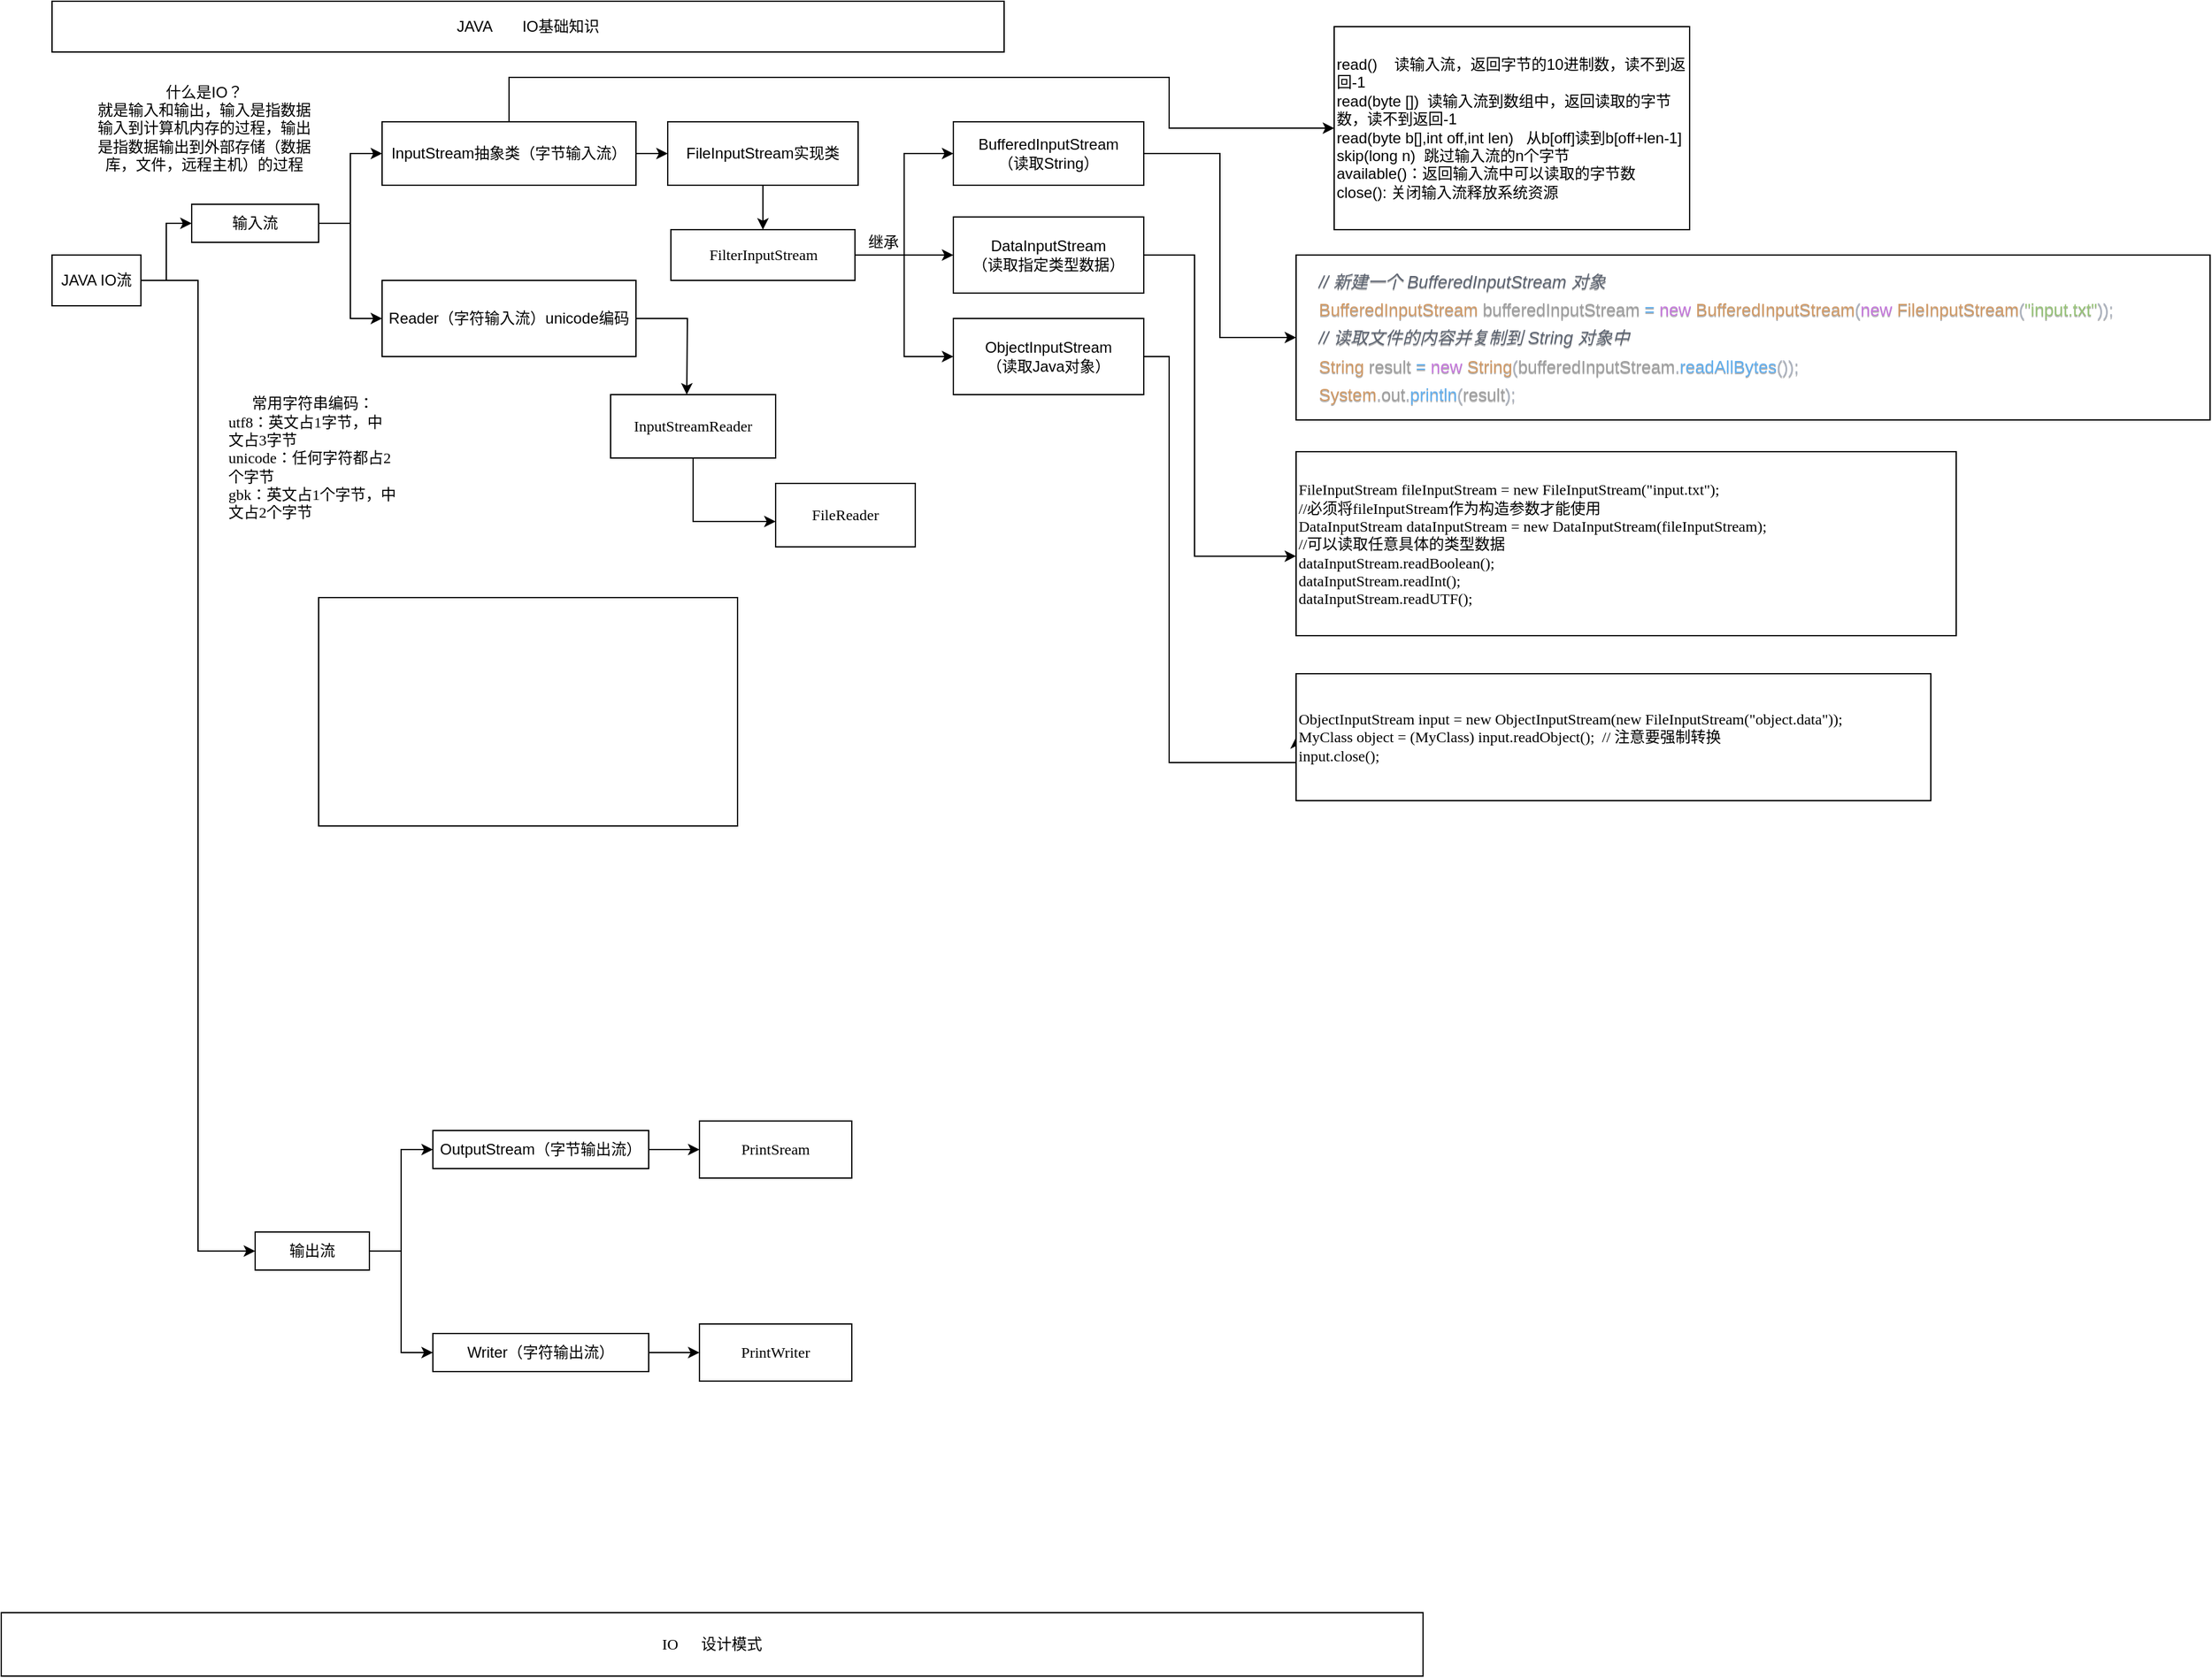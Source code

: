 <mxfile>
    <diagram id="oM7vXEvF-nyBrCfh50hu" name="第 1 页">
        <mxGraphModel dx="571" dy="419" grid="1" gridSize="10" guides="1" tooltips="1" connect="1" arrows="1" fold="1" page="1" pageScale="1" pageWidth="1390" pageHeight="980" math="0" shadow="0">
            <root>
                <mxCell id="0"/>
                <mxCell id="1" parent="0"/>
                <mxCell id="KMKHdDrqFi0lqZ_SUr9B-1" value="JAVA&amp;nbsp; &amp;nbsp; &amp;nbsp; &amp;nbsp;IO基础知识" style="rounded=0;whiteSpace=wrap;html=1;" parent="1" vertex="1">
                    <mxGeometry x="40" y="30" width="750" height="40" as="geometry"/>
                </mxCell>
                <mxCell id="KMKHdDrqFi0lqZ_SUr9B-28" style="edgeStyle=orthogonalEdgeStyle;rounded=0;orthogonalLoop=1;jettySize=auto;html=1;entryX=0;entryY=0.5;entryDx=0;entryDy=0;" parent="1" source="KMKHdDrqFi0lqZ_SUr9B-2" target="KMKHdDrqFi0lqZ_SUr9B-12" edge="1">
                    <mxGeometry relative="1" as="geometry"/>
                </mxCell>
                <mxCell id="KMKHdDrqFi0lqZ_SUr9B-29" style="edgeStyle=orthogonalEdgeStyle;rounded=0;orthogonalLoop=1;jettySize=auto;html=1;entryX=0;entryY=0.5;entryDx=0;entryDy=0;" parent="1" source="KMKHdDrqFi0lqZ_SUr9B-2" target="KMKHdDrqFi0lqZ_SUr9B-14" edge="1">
                    <mxGeometry relative="1" as="geometry"/>
                </mxCell>
                <mxCell id="KMKHdDrqFi0lqZ_SUr9B-2" value="输入流" style="rounded=0;whiteSpace=wrap;html=1;" parent="1" vertex="1">
                    <mxGeometry x="150" y="190" width="100" height="30" as="geometry"/>
                </mxCell>
                <mxCell id="KMKHdDrqFi0lqZ_SUr9B-20" style="edgeStyle=orthogonalEdgeStyle;rounded=0;orthogonalLoop=1;jettySize=auto;html=1;entryX=0;entryY=0.5;entryDx=0;entryDy=0;" parent="1" source="KMKHdDrqFi0lqZ_SUr9B-3" target="KMKHdDrqFi0lqZ_SUr9B-18" edge="1">
                    <mxGeometry relative="1" as="geometry"/>
                </mxCell>
                <mxCell id="KMKHdDrqFi0lqZ_SUr9B-21" style="edgeStyle=orthogonalEdgeStyle;rounded=0;orthogonalLoop=1;jettySize=auto;html=1;entryX=0;entryY=0.5;entryDx=0;entryDy=0;" parent="1" source="KMKHdDrqFi0lqZ_SUr9B-3" target="KMKHdDrqFi0lqZ_SUr9B-19" edge="1">
                    <mxGeometry relative="1" as="geometry"/>
                </mxCell>
                <mxCell id="KMKHdDrqFi0lqZ_SUr9B-3" value="输出流" style="rounded=0;whiteSpace=wrap;html=1;" parent="1" vertex="1">
                    <mxGeometry x="200" y="1000" width="90" height="30" as="geometry"/>
                </mxCell>
                <mxCell id="KMKHdDrqFi0lqZ_SUr9B-5" value="什么是IO？&lt;br&gt;就是输入和输出，输入是指数据输入到计算机内存的过程，输出是指数据输出到外部存储（数据库，文件，远程主机）的过程" style="text;html=1;strokeColor=none;fillColor=none;align=center;verticalAlign=middle;whiteSpace=wrap;rounded=0;" parent="1" vertex="1">
                    <mxGeometry x="70" y="90" width="180" height="80" as="geometry"/>
                </mxCell>
                <mxCell id="KMKHdDrqFi0lqZ_SUr9B-9" style="edgeStyle=orthogonalEdgeStyle;rounded=0;orthogonalLoop=1;jettySize=auto;html=1;entryX=0;entryY=0.5;entryDx=0;entryDy=0;" parent="1" source="KMKHdDrqFi0lqZ_SUr9B-8" target="KMKHdDrqFi0lqZ_SUr9B-2" edge="1">
                    <mxGeometry relative="1" as="geometry"/>
                </mxCell>
                <mxCell id="KMKHdDrqFi0lqZ_SUr9B-10" style="edgeStyle=orthogonalEdgeStyle;rounded=0;orthogonalLoop=1;jettySize=auto;html=1;entryX=0;entryY=0.5;entryDx=0;entryDy=0;" parent="1" source="KMKHdDrqFi0lqZ_SUr9B-8" target="KMKHdDrqFi0lqZ_SUr9B-3" edge="1">
                    <mxGeometry relative="1" as="geometry"/>
                </mxCell>
                <mxCell id="KMKHdDrqFi0lqZ_SUr9B-8" value="JAVA IO流" style="rounded=0;whiteSpace=wrap;html=1;" parent="1" vertex="1">
                    <mxGeometry x="40" y="230" width="70" height="40" as="geometry"/>
                </mxCell>
                <mxCell id="KMKHdDrqFi0lqZ_SUr9B-22" style="edgeStyle=orthogonalEdgeStyle;rounded=0;orthogonalLoop=1;jettySize=auto;html=1;entryX=0;entryY=0.5;entryDx=0;entryDy=0;" parent="1" source="KMKHdDrqFi0lqZ_SUr9B-12" target="KMKHdDrqFi0lqZ_SUr9B-24" edge="1">
                    <mxGeometry relative="1" as="geometry">
                        <mxPoint x="510" y="175" as="targetPoint"/>
                    </mxGeometry>
                </mxCell>
                <mxCell id="KMKHdDrqFi0lqZ_SUr9B-25" style="edgeStyle=orthogonalEdgeStyle;rounded=0;orthogonalLoop=1;jettySize=auto;html=1;entryX=0;entryY=0.5;entryDx=0;entryDy=0;" parent="1" source="KMKHdDrqFi0lqZ_SUr9B-12" target="KMKHdDrqFi0lqZ_SUr9B-23" edge="1">
                    <mxGeometry relative="1" as="geometry">
                        <Array as="points">
                            <mxPoint x="400" y="90"/>
                            <mxPoint x="920" y="90"/>
                            <mxPoint x="920" y="130"/>
                        </Array>
                    </mxGeometry>
                </mxCell>
                <mxCell id="KMKHdDrqFi0lqZ_SUr9B-12" value="InputStream抽象类（字节输入流）" style="rounded=0;whiteSpace=wrap;html=1;" parent="1" vertex="1">
                    <mxGeometry x="300" y="125" width="200" height="50" as="geometry"/>
                </mxCell>
                <mxCell id="KMKHdDrqFi0lqZ_SUr9B-49" style="edgeStyle=orthogonalEdgeStyle;rounded=0;orthogonalLoop=1;jettySize=auto;html=1;fontFamily=Verdana;" parent="1" source="KMKHdDrqFi0lqZ_SUr9B-14" edge="1">
                    <mxGeometry relative="1" as="geometry">
                        <mxPoint x="540" y="340.0" as="targetPoint"/>
                    </mxGeometry>
                </mxCell>
                <mxCell id="KMKHdDrqFi0lqZ_SUr9B-14" value="Reader（字符输入流）unicode编码" style="rounded=0;whiteSpace=wrap;html=1;" parent="1" vertex="1">
                    <mxGeometry x="300" y="250" width="200" height="60" as="geometry"/>
                </mxCell>
                <mxCell id="KMKHdDrqFi0lqZ_SUr9B-53" style="edgeStyle=orthogonalEdgeStyle;rounded=0;orthogonalLoop=1;jettySize=auto;html=1;fontFamily=Verdana;" parent="1" source="KMKHdDrqFi0lqZ_SUr9B-18" edge="1">
                    <mxGeometry relative="1" as="geometry">
                        <mxPoint x="550" y="935" as="targetPoint"/>
                    </mxGeometry>
                </mxCell>
                <mxCell id="KMKHdDrqFi0lqZ_SUr9B-18" value="OutputStream（字节输出流）" style="rounded=0;whiteSpace=wrap;html=1;" parent="1" vertex="1">
                    <mxGeometry x="340" y="920" width="170" height="30" as="geometry"/>
                </mxCell>
                <mxCell id="KMKHdDrqFi0lqZ_SUr9B-56" style="edgeStyle=orthogonalEdgeStyle;rounded=0;orthogonalLoop=1;jettySize=auto;html=1;entryX=0;entryY=0.5;entryDx=0;entryDy=0;fontFamily=Verdana;" parent="1" source="KMKHdDrqFi0lqZ_SUr9B-19" target="KMKHdDrqFi0lqZ_SUr9B-55" edge="1">
                    <mxGeometry relative="1" as="geometry"/>
                </mxCell>
                <mxCell id="KMKHdDrqFi0lqZ_SUr9B-19" value="Writer（字符输出流）" style="rounded=0;whiteSpace=wrap;html=1;" parent="1" vertex="1">
                    <mxGeometry x="340" y="1080" width="170" height="30" as="geometry"/>
                </mxCell>
                <mxCell id="KMKHdDrqFi0lqZ_SUr9B-23" value="read()&amp;nbsp; &amp;nbsp; 读输入流，返回字节的10进制数，读不到返回-1&lt;br&gt;read(byte [])&amp;nbsp; 读输入流到数组中，返回读取的字节数，读不到返回-1&lt;br&gt;read(byte b[],int off,int len)&amp;nbsp; &amp;nbsp;从b[off]读到b[off+len-1]&lt;br&gt;skip(long n)&amp;nbsp; 跳过输入流的n个字节&lt;br&gt;available()：返回输入流中可以读取的字节数&lt;br&gt;close(): 关闭输入流释放系统资源" style="rounded=0;whiteSpace=wrap;html=1;align=left;" parent="1" vertex="1">
                    <mxGeometry x="1050" y="50" width="280" height="160" as="geometry"/>
                </mxCell>
                <mxCell id="KMKHdDrqFi0lqZ_SUr9B-62" style="edgeStyle=orthogonalEdgeStyle;rounded=0;orthogonalLoop=1;jettySize=auto;html=1;entryX=0.5;entryY=0;entryDx=0;entryDy=0;fontFamily=Verdana;" parent="1" source="KMKHdDrqFi0lqZ_SUr9B-24" target="KMKHdDrqFi0lqZ_SUr9B-61" edge="1">
                    <mxGeometry relative="1" as="geometry"/>
                </mxCell>
                <mxCell id="KMKHdDrqFi0lqZ_SUr9B-24" value="FileInputStream实现类" style="rounded=0;whiteSpace=wrap;html=1;" parent="1" vertex="1">
                    <mxGeometry x="525" y="125" width="150" height="50" as="geometry"/>
                </mxCell>
                <mxCell id="KMKHdDrqFi0lqZ_SUr9B-34" style="edgeStyle=orthogonalEdgeStyle;rounded=0;orthogonalLoop=1;jettySize=auto;html=1;entryX=0;entryY=0.5;entryDx=0;entryDy=0;" parent="1" source="KMKHdDrqFi0lqZ_SUr9B-26" target="KMKHdDrqFi0lqZ_SUr9B-33" edge="1">
                    <mxGeometry relative="1" as="geometry">
                        <mxPoint x="980" y="330" as="targetPoint"/>
                    </mxGeometry>
                </mxCell>
                <mxCell id="KMKHdDrqFi0lqZ_SUr9B-26" value="BufferedInputStream&lt;br&gt;（读取String）" style="rounded=0;whiteSpace=wrap;html=1;" parent="1" vertex="1">
                    <mxGeometry x="750" y="125" width="150" height="50" as="geometry"/>
                </mxCell>
                <mxCell id="KMKHdDrqFi0lqZ_SUr9B-31" value="继承" style="text;html=1;strokeColor=none;fillColor=none;align=center;verticalAlign=middle;whiteSpace=wrap;rounded=0;" parent="1" vertex="1">
                    <mxGeometry x="670" y="210" width="50" height="20" as="geometry"/>
                </mxCell>
                <mxCell id="KMKHdDrqFi0lqZ_SUr9B-33" value="&lt;p style=&quot;margin-top: 0.85rem; margin-bottom: 0.85rem; margin-left: var(--line-numbers-width); overflow: auto; padding: 1rem; border-radius: 6px; line-height: 1.4; position: relative; z-index: 1; background: 0px 0px; vertical-align: middle; text-shadow: rgba(0, 0, 0, 0.3) 0px 1px; tab-size: 2; color: rgb(158, 158, 158); font-size: 16px;&quot;&gt;&lt;code style=&quot;font-family: var(--font-family-code); padding: 0px; border-radius: 0px; font-size: 0.85em; overflow-wrap: unset; transition: color var(--color-transition); margin: 0px; color: var(--code-color); word-spacing: normal; word-break: normal; hyphens: none; -webkit-font-smoothing: auto; background: 0px 0px !important;&quot;&gt;&lt;span style=&quot;color: rgb(92, 99, 112); font-style: italic;&quot; class=&quot;token comment&quot;&gt;// 新建一个 BufferedInputStream 对象&lt;br&gt;&lt;/span&gt;&lt;/code&gt;&lt;code style=&quot;font-family: var(--font-family-code); padding: 0px; border-radius: 0px; font-size: 0.85em; overflow-wrap: unset; transition: color var(--color-transition); margin: 0px; color: var(--code-color); word-spacing: normal; word-break: normal; hyphens: none; -webkit-font-smoothing: auto; background: 0px 0px !important;&quot;&gt;&lt;span style=&quot;color: rgb(209, 154, 102);&quot; class=&quot;token class-name&quot;&gt;BufferedInputStream&lt;/span&gt; bufferedInputStream &lt;span style=&quot;color: rgb(97, 175, 239);&quot; class=&quot;token operator&quot;&gt;=&lt;/span&gt; &lt;span style=&quot;color: rgb(198, 120, 221);&quot; class=&quot;token keyword&quot;&gt;new&lt;/span&gt; &lt;span style=&quot;color: rgb(209, 154, 102);&quot; class=&quot;token class-name&quot;&gt;BufferedInputStream&lt;/span&gt;&lt;span style=&quot;color: rgb(171, 178, 191);&quot; class=&quot;token punctuation&quot;&gt;(&lt;/span&gt;&lt;span style=&quot;color: rgb(198, 120, 221);&quot; class=&quot;token keyword&quot;&gt;new&lt;/span&gt; &lt;span style=&quot;color: rgb(209, 154, 102);&quot; class=&quot;token class-name&quot;&gt;FileInputStream&lt;/span&gt;&lt;span style=&quot;color: rgb(171, 178, 191);&quot; class=&quot;token punctuation&quot;&gt;(&lt;/span&gt;&lt;span style=&quot;color: rgb(152, 195, 121);&quot; class=&quot;token string&quot;&gt;&quot;input.txt&quot;&lt;/span&gt;&lt;span style=&quot;color: rgb(171, 178, 191);&quot; class=&quot;token punctuation&quot;&gt;)&lt;/span&gt;&lt;span style=&quot;color: rgb(171, 178, 191);&quot; class=&quot;token punctuation&quot;&gt;)&lt;/span&gt;&lt;span style=&quot;color: rgb(171, 178, 191);&quot; class=&quot;token punctuation&quot;&gt;;&lt;br&gt;&lt;/span&gt;&lt;/code&gt;&lt;code style=&quot;font-family: var(--font-family-code); padding: 0px; border-radius: 0px; font-size: 0.85em; overflow-wrap: unset; transition: color var(--color-transition); margin: 0px; color: var(--code-color); word-spacing: normal; word-break: normal; hyphens: none; -webkit-font-smoothing: auto; background: 0px 0px !important;&quot;&gt;&lt;span style=&quot;color: rgb(92, 99, 112); font-style: italic;&quot; class=&quot;token comment&quot;&gt;// 读取文件的内容并复制到 String 对象中&lt;br&gt;&lt;/span&gt;&lt;/code&gt;&lt;code style=&quot;font-family: var(--font-family-code); padding: 0px; border-radius: 0px; font-size: 0.85em; overflow-wrap: unset; transition: color var(--color-transition); margin: 0px; color: var(--code-color); word-spacing: normal; word-break: normal; hyphens: none; -webkit-font-smoothing: auto; background: 0px 0px !important;&quot;&gt;&lt;span style=&quot;color: rgb(209, 154, 102);&quot; class=&quot;token class-name&quot;&gt;String&lt;/span&gt; result &lt;span style=&quot;color: rgb(97, 175, 239);&quot; class=&quot;token operator&quot;&gt;=&lt;/span&gt; &lt;span style=&quot;color: rgb(198, 120, 221);&quot; class=&quot;token keyword&quot;&gt;new&lt;/span&gt; &lt;span style=&quot;color: rgb(209, 154, 102);&quot; class=&quot;token class-name&quot;&gt;String&lt;/span&gt;&lt;span style=&quot;color: rgb(171, 178, 191);&quot; class=&quot;token punctuation&quot;&gt;(&lt;/span&gt;bufferedInputStream&lt;span style=&quot;color: rgb(171, 178, 191);&quot; class=&quot;token punctuation&quot;&gt;.&lt;/span&gt;&lt;span style=&quot;color: rgb(97, 175, 239);&quot; class=&quot;token function&quot;&gt;readAllBytes&lt;/span&gt;&lt;span style=&quot;color: rgb(171, 178, 191);&quot; class=&quot;token punctuation&quot;&gt;(&lt;/span&gt;&lt;span style=&quot;color: rgb(171, 178, 191);&quot; class=&quot;token punctuation&quot;&gt;)&lt;/span&gt;&lt;span style=&quot;color: rgb(171, 178, 191);&quot; class=&quot;token punctuation&quot;&gt;)&lt;/span&gt;&lt;span style=&quot;color: rgb(171, 178, 191);&quot; class=&quot;token punctuation&quot;&gt;;&lt;br&gt;&lt;/span&gt;&lt;/code&gt;&lt;code style=&quot;font-family: var(--font-family-code); padding: 0px; border-radius: 0px; font-size: 0.85em; overflow-wrap: unset; transition: color var(--color-transition); margin: 0px; color: var(--code-color); word-spacing: normal; word-break: normal; hyphens: none; -webkit-font-smoothing: auto; background: 0px 0px !important;&quot;&gt;&lt;span style=&quot;color: rgb(209, 154, 102);&quot; class=&quot;token class-name&quot;&gt;System&lt;/span&gt;&lt;span style=&quot;color: rgb(171, 178, 191);&quot; class=&quot;token punctuation&quot;&gt;.&lt;/span&gt;out&lt;span style=&quot;color: rgb(171, 178, 191);&quot; class=&quot;token punctuation&quot;&gt;.&lt;/span&gt;&lt;span style=&quot;color: rgb(97, 175, 239);&quot; class=&quot;token function&quot;&gt;println&lt;/span&gt;&lt;span style=&quot;color: rgb(171, 178, 191);&quot; class=&quot;token punctuation&quot;&gt;(&lt;/span&gt;result&lt;span style=&quot;color: rgb(171, 178, 191);&quot; class=&quot;token punctuation&quot;&gt;)&lt;/span&gt;&lt;span style=&quot;color: rgb(171, 178, 191);&quot; class=&quot;token punctuation&quot;&gt;;&lt;/span&gt;&lt;/code&gt;&lt;/p&gt;" style="rounded=0;whiteSpace=wrap;html=1;align=left;" parent="1" vertex="1">
                    <mxGeometry x="1020" y="230" width="720" height="130" as="geometry"/>
                </mxCell>
                <mxCell id="KMKHdDrqFi0lqZ_SUr9B-42" style="edgeStyle=orthogonalEdgeStyle;rounded=0;orthogonalLoop=1;jettySize=auto;html=1;entryX=0;entryY=0.568;entryDx=0;entryDy=0;entryPerimeter=0;fontFamily=Verdana;" parent="1" source="KMKHdDrqFi0lqZ_SUr9B-36" target="KMKHdDrqFi0lqZ_SUr9B-40" edge="1">
                    <mxGeometry relative="1" as="geometry">
                        <Array as="points">
                            <mxPoint x="940" y="230"/>
                            <mxPoint x="940" y="467"/>
                        </Array>
                    </mxGeometry>
                </mxCell>
                <mxCell id="KMKHdDrqFi0lqZ_SUr9B-36" value="DataInputStream&lt;br&gt;（读取指定类型数据）" style="rounded=0;whiteSpace=wrap;html=1;" parent="1" vertex="1">
                    <mxGeometry x="750" y="200" width="150" height="60" as="geometry"/>
                </mxCell>
                <mxCell id="KMKHdDrqFi0lqZ_SUr9B-44" style="edgeStyle=orthogonalEdgeStyle;rounded=0;orthogonalLoop=1;jettySize=auto;html=1;fontFamily=Verdana;entryX=0;entryY=0.5;entryDx=0;entryDy=0;" parent="1" source="KMKHdDrqFi0lqZ_SUr9B-37" target="KMKHdDrqFi0lqZ_SUr9B-45" edge="1">
                    <mxGeometry relative="1" as="geometry">
                        <mxPoint x="920" y="580" as="targetPoint"/>
                        <Array as="points">
                            <mxPoint x="920" y="310"/>
                            <mxPoint x="920" y="630"/>
                        </Array>
                    </mxGeometry>
                </mxCell>
                <mxCell id="KMKHdDrqFi0lqZ_SUr9B-37" value="ObjectInputStream&lt;br&gt;（读取Java对象）" style="rounded=0;whiteSpace=wrap;html=1;" parent="1" vertex="1">
                    <mxGeometry x="750" y="280" width="150" height="60" as="geometry"/>
                </mxCell>
                <mxCell id="KMKHdDrqFi0lqZ_SUr9B-40" value="&lt;div style=&quot;font-family: Verdana;&quot;&gt;FileInputStream fileInputStream = new FileInputStream(&quot;input.txt&quot;);&lt;/div&gt;&lt;div style=&quot;font-family: Verdana;&quot;&gt;//必须将fileInputStream作为构造参数才能使用&lt;/div&gt;&lt;div style=&quot;font-family: Verdana;&quot;&gt;DataInputStream dataInputStream = new DataInputStream(fileInputStream);&lt;/div&gt;&lt;div style=&quot;font-family: Verdana;&quot;&gt;//可以读取任意具体的类型数据&lt;/div&gt;&lt;div style=&quot;font-family: Verdana;&quot;&gt;dataInputStream.readBoolean();&lt;/div&gt;&lt;div style=&quot;font-family: Verdana;&quot;&gt;dataInputStream.readInt();&lt;/div&gt;&lt;div style=&quot;font-family: Verdana;&quot;&gt;dataInputStream.readUTF();&lt;/div&gt;" style="rounded=0;whiteSpace=wrap;html=1;align=left;fillColor=none;" parent="1" vertex="1">
                    <mxGeometry x="1020" y="385" width="520" height="145" as="geometry"/>
                </mxCell>
                <mxCell id="KMKHdDrqFi0lqZ_SUr9B-45" value="&lt;div&gt;ObjectInputStream input = new ObjectInputStream(new FileInputStream(&quot;object.data&quot;));&lt;/div&gt;&lt;div&gt;MyClass object = (MyClass) input.readObject();&amp;nbsp; // 注意要强制转换&lt;/div&gt;&lt;div&gt;input.close();&lt;/div&gt;" style="rounded=0;whiteSpace=wrap;html=1;fontFamily=Verdana;align=left;" parent="1" vertex="1">
                    <mxGeometry x="1020" y="560" width="500" height="100" as="geometry"/>
                </mxCell>
                <mxCell id="KMKHdDrqFi0lqZ_SUr9B-47" value="" style="rounded=0;whiteSpace=wrap;html=1;fontFamily=Verdana;" parent="1" vertex="1">
                    <mxGeometry x="250" y="500" width="330" height="180" as="geometry"/>
                </mxCell>
                <mxCell id="KMKHdDrqFi0lqZ_SUr9B-48" value="常用字符串编码：&lt;br&gt;&lt;div style=&quot;text-align: left;&quot;&gt;&lt;span style=&quot;background-color: initial;&quot;&gt;utf8：英文占1字节，中文占3字节&lt;/span&gt;&lt;/div&gt;&lt;div style=&quot;text-align: left;&quot;&gt;&lt;span style=&quot;background-color: initial;&quot;&gt;unicode：任何字符都占2个字节&lt;/span&gt;&lt;/div&gt;&lt;div style=&quot;text-align: left;&quot;&gt;&lt;span style=&quot;background-color: initial;&quot;&gt;gbk：英文占1个字节，中文占2个字节&lt;/span&gt;&lt;/div&gt;" style="text;html=1;strokeColor=none;fillColor=none;align=center;verticalAlign=middle;whiteSpace=wrap;rounded=0;fontFamily=Verdana;" parent="1" vertex="1">
                    <mxGeometry x="177.5" y="330" width="135" height="120" as="geometry"/>
                </mxCell>
                <mxCell id="KMKHdDrqFi0lqZ_SUr9B-51" style="edgeStyle=orthogonalEdgeStyle;rounded=0;orthogonalLoop=1;jettySize=auto;html=1;fontFamily=Verdana;" parent="1" source="KMKHdDrqFi0lqZ_SUr9B-50" target="KMKHdDrqFi0lqZ_SUr9B-52" edge="1">
                    <mxGeometry relative="1" as="geometry">
                        <mxPoint x="590" y="410" as="targetPoint"/>
                        <Array as="points">
                            <mxPoint x="545" y="440"/>
                        </Array>
                    </mxGeometry>
                </mxCell>
                <mxCell id="KMKHdDrqFi0lqZ_SUr9B-50" value="InputStreamReader" style="rounded=0;whiteSpace=wrap;html=1;fontFamily=Verdana;" parent="1" vertex="1">
                    <mxGeometry x="480" y="340" width="130" height="50" as="geometry"/>
                </mxCell>
                <mxCell id="KMKHdDrqFi0lqZ_SUr9B-52" value="FileReader" style="rounded=0;whiteSpace=wrap;html=1;fontFamily=Verdana;" parent="1" vertex="1">
                    <mxGeometry x="610" y="410" width="110" height="50" as="geometry"/>
                </mxCell>
                <mxCell id="KMKHdDrqFi0lqZ_SUr9B-54" value="PrintSream" style="rounded=0;whiteSpace=wrap;html=1;fontFamily=Verdana;" parent="1" vertex="1">
                    <mxGeometry x="550" y="912.5" width="120" height="45" as="geometry"/>
                </mxCell>
                <mxCell id="KMKHdDrqFi0lqZ_SUr9B-55" value="PrintWriter" style="rounded=0;whiteSpace=wrap;html=1;fontFamily=Verdana;" parent="1" vertex="1">
                    <mxGeometry x="550" y="1072.5" width="120" height="45" as="geometry"/>
                </mxCell>
                <mxCell id="KMKHdDrqFi0lqZ_SUr9B-58" value="IO&amp;nbsp; &amp;nbsp; &amp;nbsp; 设计模式" style="rounded=0;whiteSpace=wrap;html=1;fontFamily=Verdana;" parent="1" vertex="1">
                    <mxGeometry y="1300" width="1120" height="50" as="geometry"/>
                </mxCell>
                <mxCell id="KMKHdDrqFi0lqZ_SUr9B-65" style="edgeStyle=orthogonalEdgeStyle;rounded=0;orthogonalLoop=1;jettySize=auto;html=1;entryX=0;entryY=0.5;entryDx=0;entryDy=0;fontFamily=Verdana;" parent="1" source="KMKHdDrqFi0lqZ_SUr9B-61" target="KMKHdDrqFi0lqZ_SUr9B-26" edge="1">
                    <mxGeometry relative="1" as="geometry"/>
                </mxCell>
                <mxCell id="KMKHdDrqFi0lqZ_SUr9B-66" style="edgeStyle=orthogonalEdgeStyle;rounded=0;orthogonalLoop=1;jettySize=auto;html=1;exitX=1;exitY=0.5;exitDx=0;exitDy=0;entryX=0;entryY=0.5;entryDx=0;entryDy=0;fontFamily=Verdana;" parent="1" source="KMKHdDrqFi0lqZ_SUr9B-61" target="KMKHdDrqFi0lqZ_SUr9B-36" edge="1">
                    <mxGeometry relative="1" as="geometry"/>
                </mxCell>
                <mxCell id="KMKHdDrqFi0lqZ_SUr9B-67" style="edgeStyle=orthogonalEdgeStyle;rounded=0;orthogonalLoop=1;jettySize=auto;html=1;exitX=1;exitY=0.5;exitDx=0;exitDy=0;entryX=0;entryY=0.5;entryDx=0;entryDy=0;fontFamily=Verdana;" parent="1" source="KMKHdDrqFi0lqZ_SUr9B-61" target="KMKHdDrqFi0lqZ_SUr9B-37" edge="1">
                    <mxGeometry relative="1" as="geometry"/>
                </mxCell>
                <mxCell id="KMKHdDrqFi0lqZ_SUr9B-61" value="FilterInputStream" style="rounded=0;whiteSpace=wrap;html=1;fontFamily=Verdana;" parent="1" vertex="1">
                    <mxGeometry x="527.5" y="210" width="145" height="40" as="geometry"/>
                </mxCell>
            </root>
        </mxGraphModel>
    </diagram>
</mxfile>